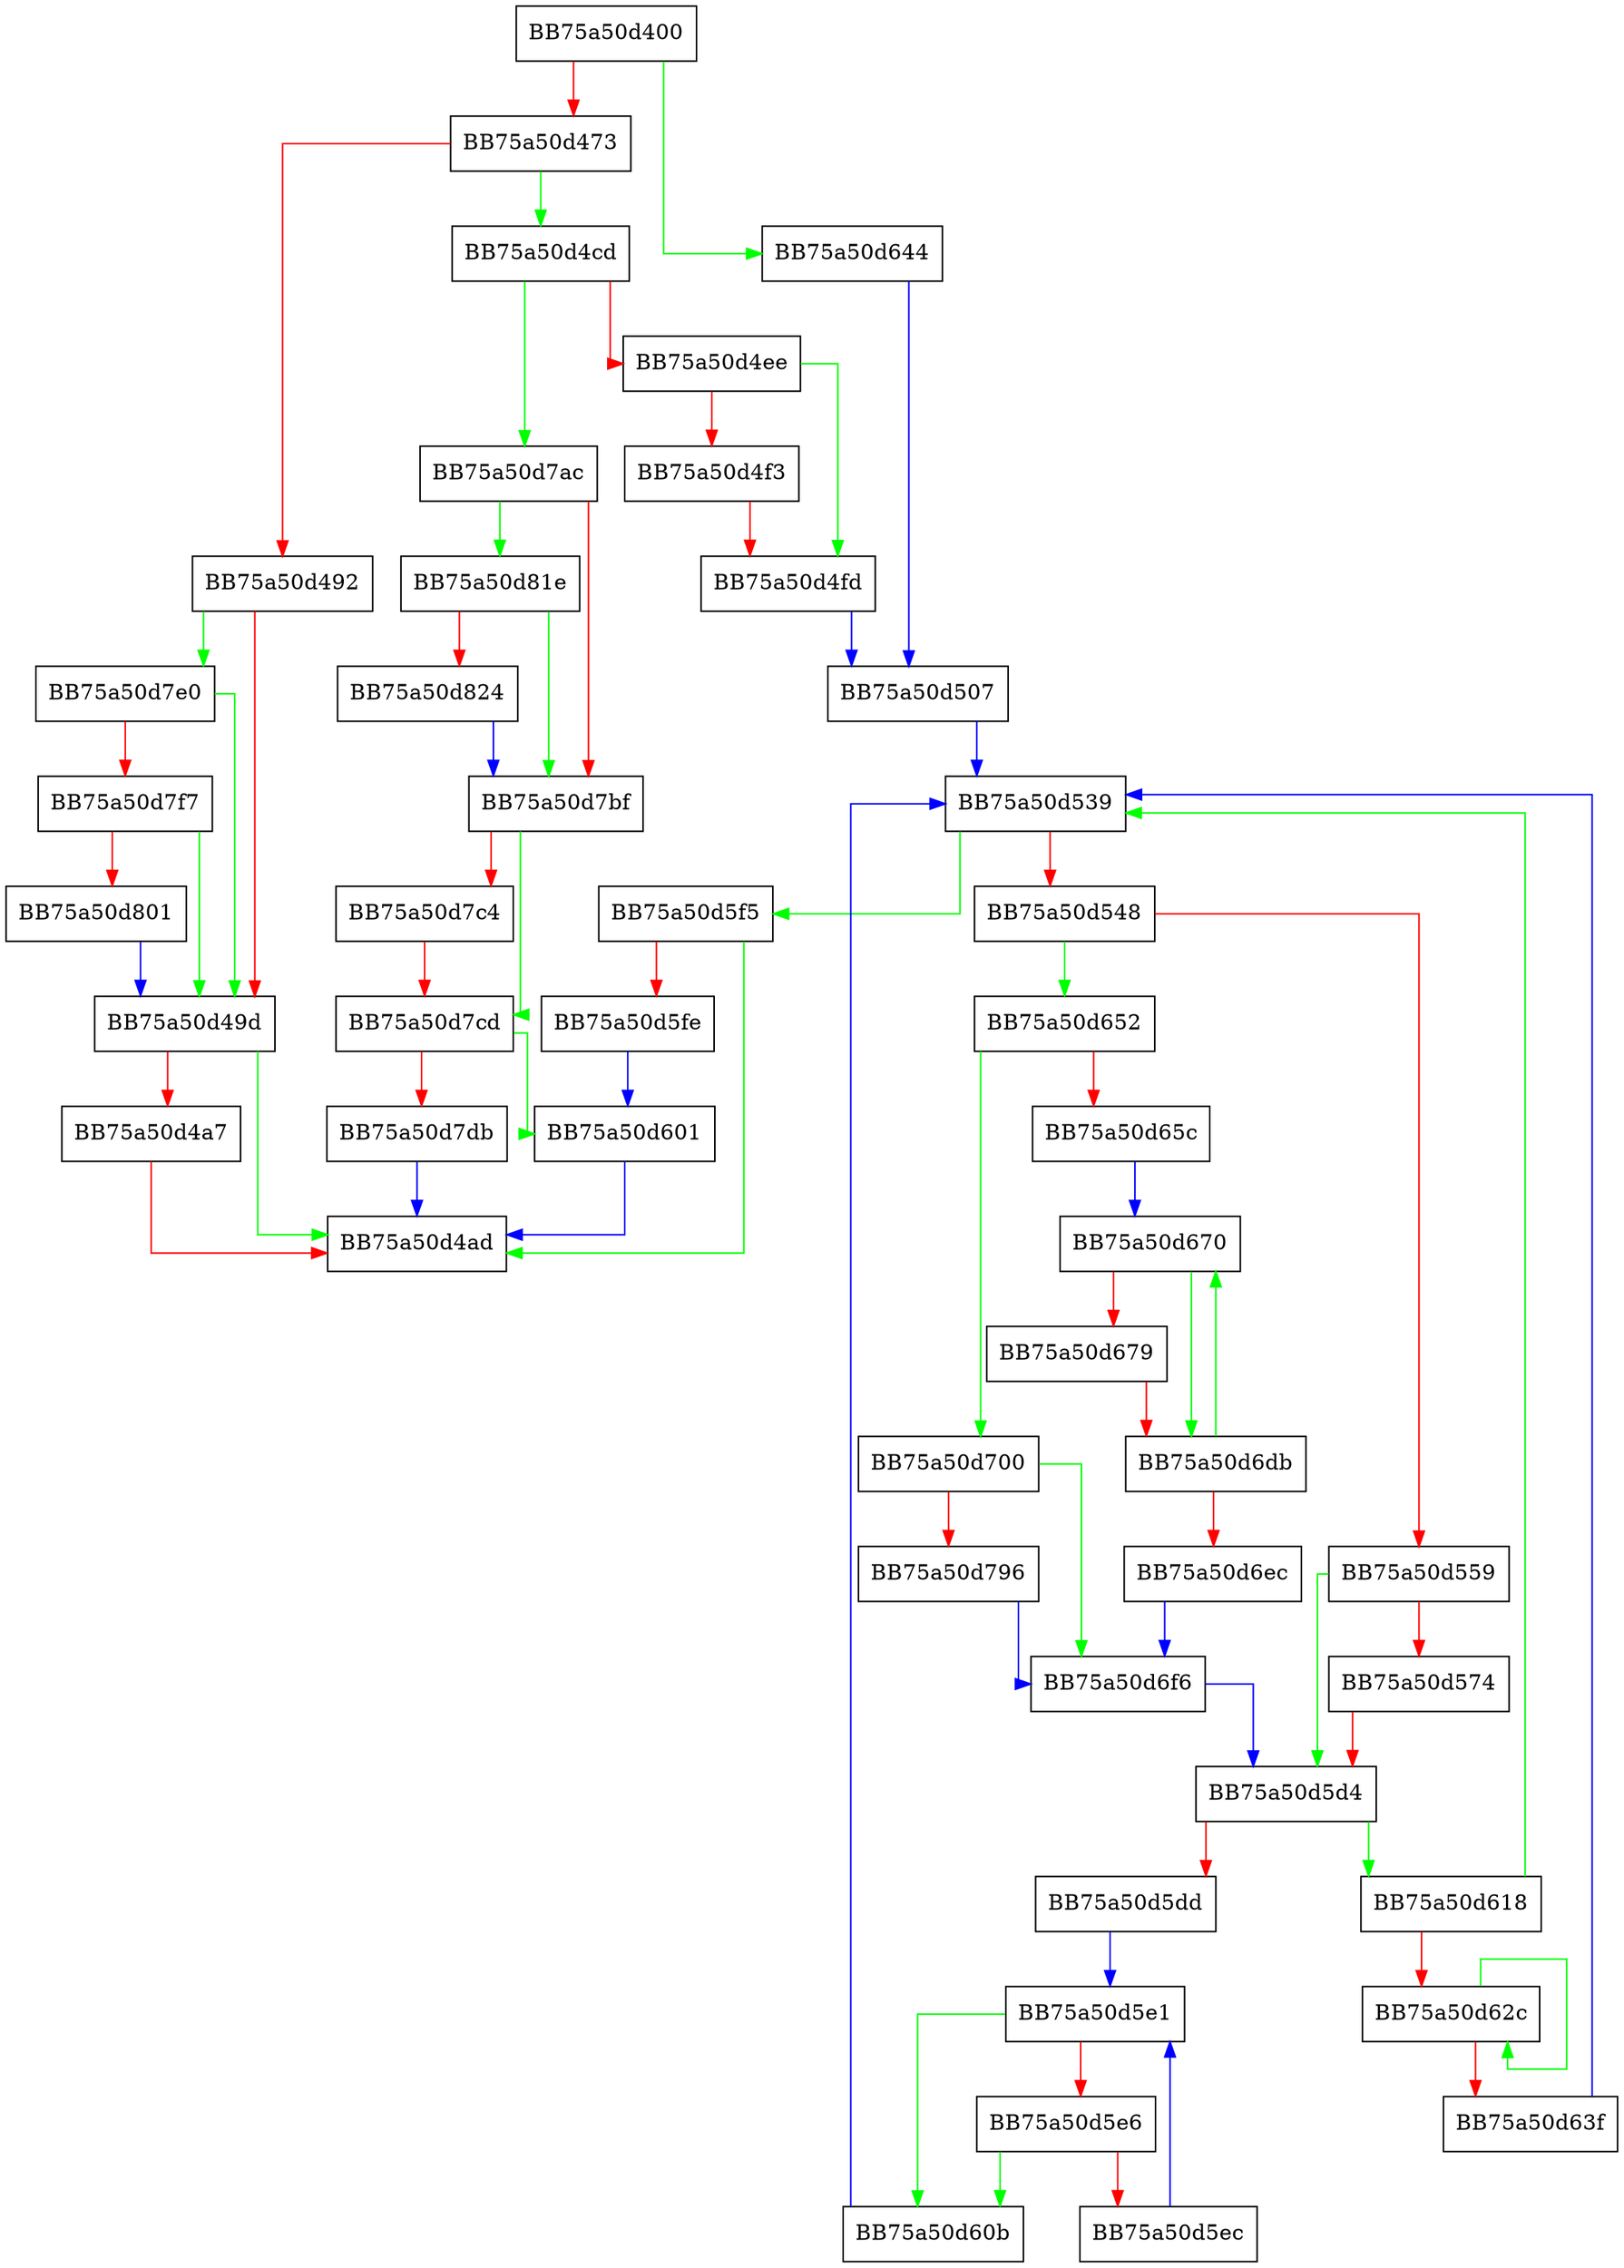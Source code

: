digraph ProcessFileMetaData {
  node [shape="box"];
  graph [splines=ortho];
  BB75a50d400 -> BB75a50d644 [color="green"];
  BB75a50d400 -> BB75a50d473 [color="red"];
  BB75a50d473 -> BB75a50d4cd [color="green"];
  BB75a50d473 -> BB75a50d492 [color="red"];
  BB75a50d492 -> BB75a50d7e0 [color="green"];
  BB75a50d492 -> BB75a50d49d [color="red"];
  BB75a50d49d -> BB75a50d4ad [color="green"];
  BB75a50d49d -> BB75a50d4a7 [color="red"];
  BB75a50d4a7 -> BB75a50d4ad [color="red"];
  BB75a50d4cd -> BB75a50d7ac [color="green"];
  BB75a50d4cd -> BB75a50d4ee [color="red"];
  BB75a50d4ee -> BB75a50d4fd [color="green"];
  BB75a50d4ee -> BB75a50d4f3 [color="red"];
  BB75a50d4f3 -> BB75a50d4fd [color="red"];
  BB75a50d4fd -> BB75a50d507 [color="blue"];
  BB75a50d507 -> BB75a50d539 [color="blue"];
  BB75a50d539 -> BB75a50d5f5 [color="green"];
  BB75a50d539 -> BB75a50d548 [color="red"];
  BB75a50d548 -> BB75a50d652 [color="green"];
  BB75a50d548 -> BB75a50d559 [color="red"];
  BB75a50d559 -> BB75a50d5d4 [color="green"];
  BB75a50d559 -> BB75a50d574 [color="red"];
  BB75a50d574 -> BB75a50d5d4 [color="red"];
  BB75a50d5d4 -> BB75a50d618 [color="green"];
  BB75a50d5d4 -> BB75a50d5dd [color="red"];
  BB75a50d5dd -> BB75a50d5e1 [color="blue"];
  BB75a50d5e1 -> BB75a50d60b [color="green"];
  BB75a50d5e1 -> BB75a50d5e6 [color="red"];
  BB75a50d5e6 -> BB75a50d60b [color="green"];
  BB75a50d5e6 -> BB75a50d5ec [color="red"];
  BB75a50d5ec -> BB75a50d5e1 [color="blue"];
  BB75a50d5f5 -> BB75a50d4ad [color="green"];
  BB75a50d5f5 -> BB75a50d5fe [color="red"];
  BB75a50d5fe -> BB75a50d601 [color="blue"];
  BB75a50d601 -> BB75a50d4ad [color="blue"];
  BB75a50d60b -> BB75a50d539 [color="blue"];
  BB75a50d618 -> BB75a50d539 [color="green"];
  BB75a50d618 -> BB75a50d62c [color="red"];
  BB75a50d62c -> BB75a50d62c [color="green"];
  BB75a50d62c -> BB75a50d63f [color="red"];
  BB75a50d63f -> BB75a50d539 [color="blue"];
  BB75a50d644 -> BB75a50d507 [color="blue"];
  BB75a50d652 -> BB75a50d700 [color="green"];
  BB75a50d652 -> BB75a50d65c [color="red"];
  BB75a50d65c -> BB75a50d670 [color="blue"];
  BB75a50d670 -> BB75a50d6db [color="green"];
  BB75a50d670 -> BB75a50d679 [color="red"];
  BB75a50d679 -> BB75a50d6db [color="red"];
  BB75a50d6db -> BB75a50d670 [color="green"];
  BB75a50d6db -> BB75a50d6ec [color="red"];
  BB75a50d6ec -> BB75a50d6f6 [color="blue"];
  BB75a50d6f6 -> BB75a50d5d4 [color="blue"];
  BB75a50d700 -> BB75a50d6f6 [color="green"];
  BB75a50d700 -> BB75a50d796 [color="red"];
  BB75a50d796 -> BB75a50d6f6 [color="blue"];
  BB75a50d7ac -> BB75a50d81e [color="green"];
  BB75a50d7ac -> BB75a50d7bf [color="red"];
  BB75a50d7bf -> BB75a50d7cd [color="green"];
  BB75a50d7bf -> BB75a50d7c4 [color="red"];
  BB75a50d7c4 -> BB75a50d7cd [color="red"];
  BB75a50d7cd -> BB75a50d601 [color="green"];
  BB75a50d7cd -> BB75a50d7db [color="red"];
  BB75a50d7db -> BB75a50d4ad [color="blue"];
  BB75a50d7e0 -> BB75a50d49d [color="green"];
  BB75a50d7e0 -> BB75a50d7f7 [color="red"];
  BB75a50d7f7 -> BB75a50d49d [color="green"];
  BB75a50d7f7 -> BB75a50d801 [color="red"];
  BB75a50d801 -> BB75a50d49d [color="blue"];
  BB75a50d81e -> BB75a50d7bf [color="green"];
  BB75a50d81e -> BB75a50d824 [color="red"];
  BB75a50d824 -> BB75a50d7bf [color="blue"];
}